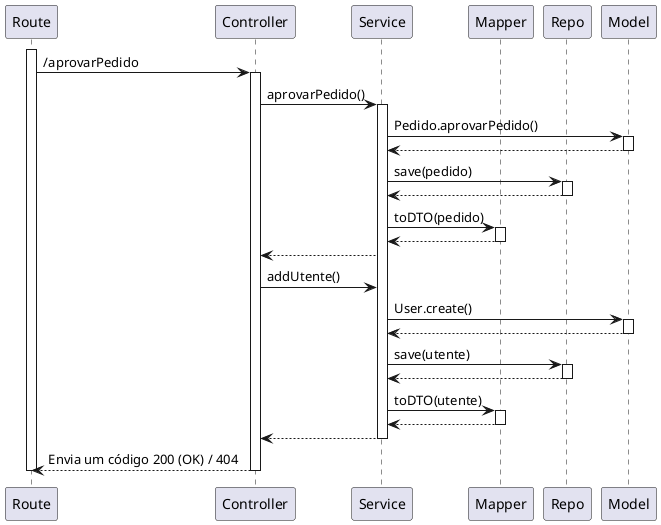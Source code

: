 @startuml vp3_aprovarPedido

participant Route as route
participant Controller as ctrl
participant Service as svc
participant Mapper as mapper
participant Repo as repoTar
participant Model as model


'participant "A&A" as auth
'route -> auth : autentica("GestorUtilizadores")
'activate auth
'auth --> route
'deactivate auth

activate route
route -> ctrl : /aprovarPedido
activate ctrl
ctrl -> svc : aprovarPedido()
activate svc
svc -> model : Pedido.aprovarPedido()
activate model
model --> svc 
deactivate model

svc -> repoTar : save(pedido)
activate repoTar
repoTar --> svc 
deactivate repoTar
svc -> mapper : toDTO(pedido)
activate mapper
mapper --> svc
deactivate mapper

svc --> ctrl
ctrl -> svc : addUtente()
svc -> model : User.create()
activate model
model --> svc
deactivate model
svc -> repoTar : save(utente)
activate repoTar
repoTar --> svc
deactivate repoTar
svc -> mapper : toDTO(utente)
activate mapper
mapper --> svc
deactivate mapper
svc --> ctrl
deactivate svc
ctrl --> route : Envia um código 200 (OK) / 404
deactivate ctrl
deactivate route



@enduml